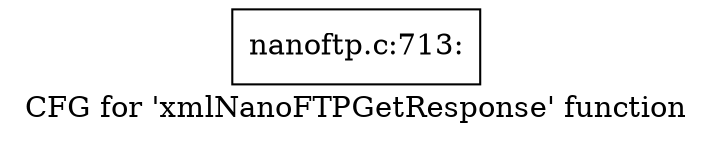 digraph "CFG for 'xmlNanoFTPGetResponse' function" {
	label="CFG for 'xmlNanoFTPGetResponse' function";

	Node0x561533c6b350 [shape=record,label="{nanoftp.c:713:}"];
}
